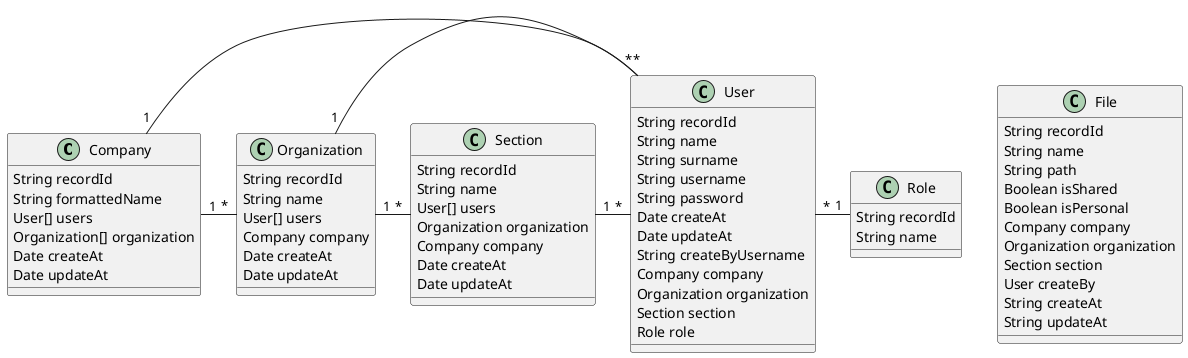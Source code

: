 @startuml class Diagram
Company "1" - "*" User
Company "1" - "*" Organization
Organization "1" - "*" Section
Organization "1" - "*" User
Section "1" - "*" User
User "*" - "1" Role


class User{
    String recordId
    String name
    String surname
    String username
    String password
    Date createAt
    Date updateAt
    String createByUsername
    Company company
    Organization organization
    Section section
    Role role
}


class Company{
    String recordId
    String formattedName
    User[] users
    Organization[] organization
    Date createAt
    Date updateAt
}

class Organization{
    String recordId
    String name
    User[] users
    Company company
    Date createAt
    Date updateAt
}

class Section{
    String recordId
    String name
    User[] users
    Organization organization
    Company company
    Date createAt
    Date updateAt
}

class Role{
    String recordId
    String name
}

class File{
    String recordId
    String name
    String path
    Boolean isShared
    Boolean isPersonal
    Company company
    Organization organization
    Section section
    User createBy
    String createAt
    String updateAt
} 

@enduml
